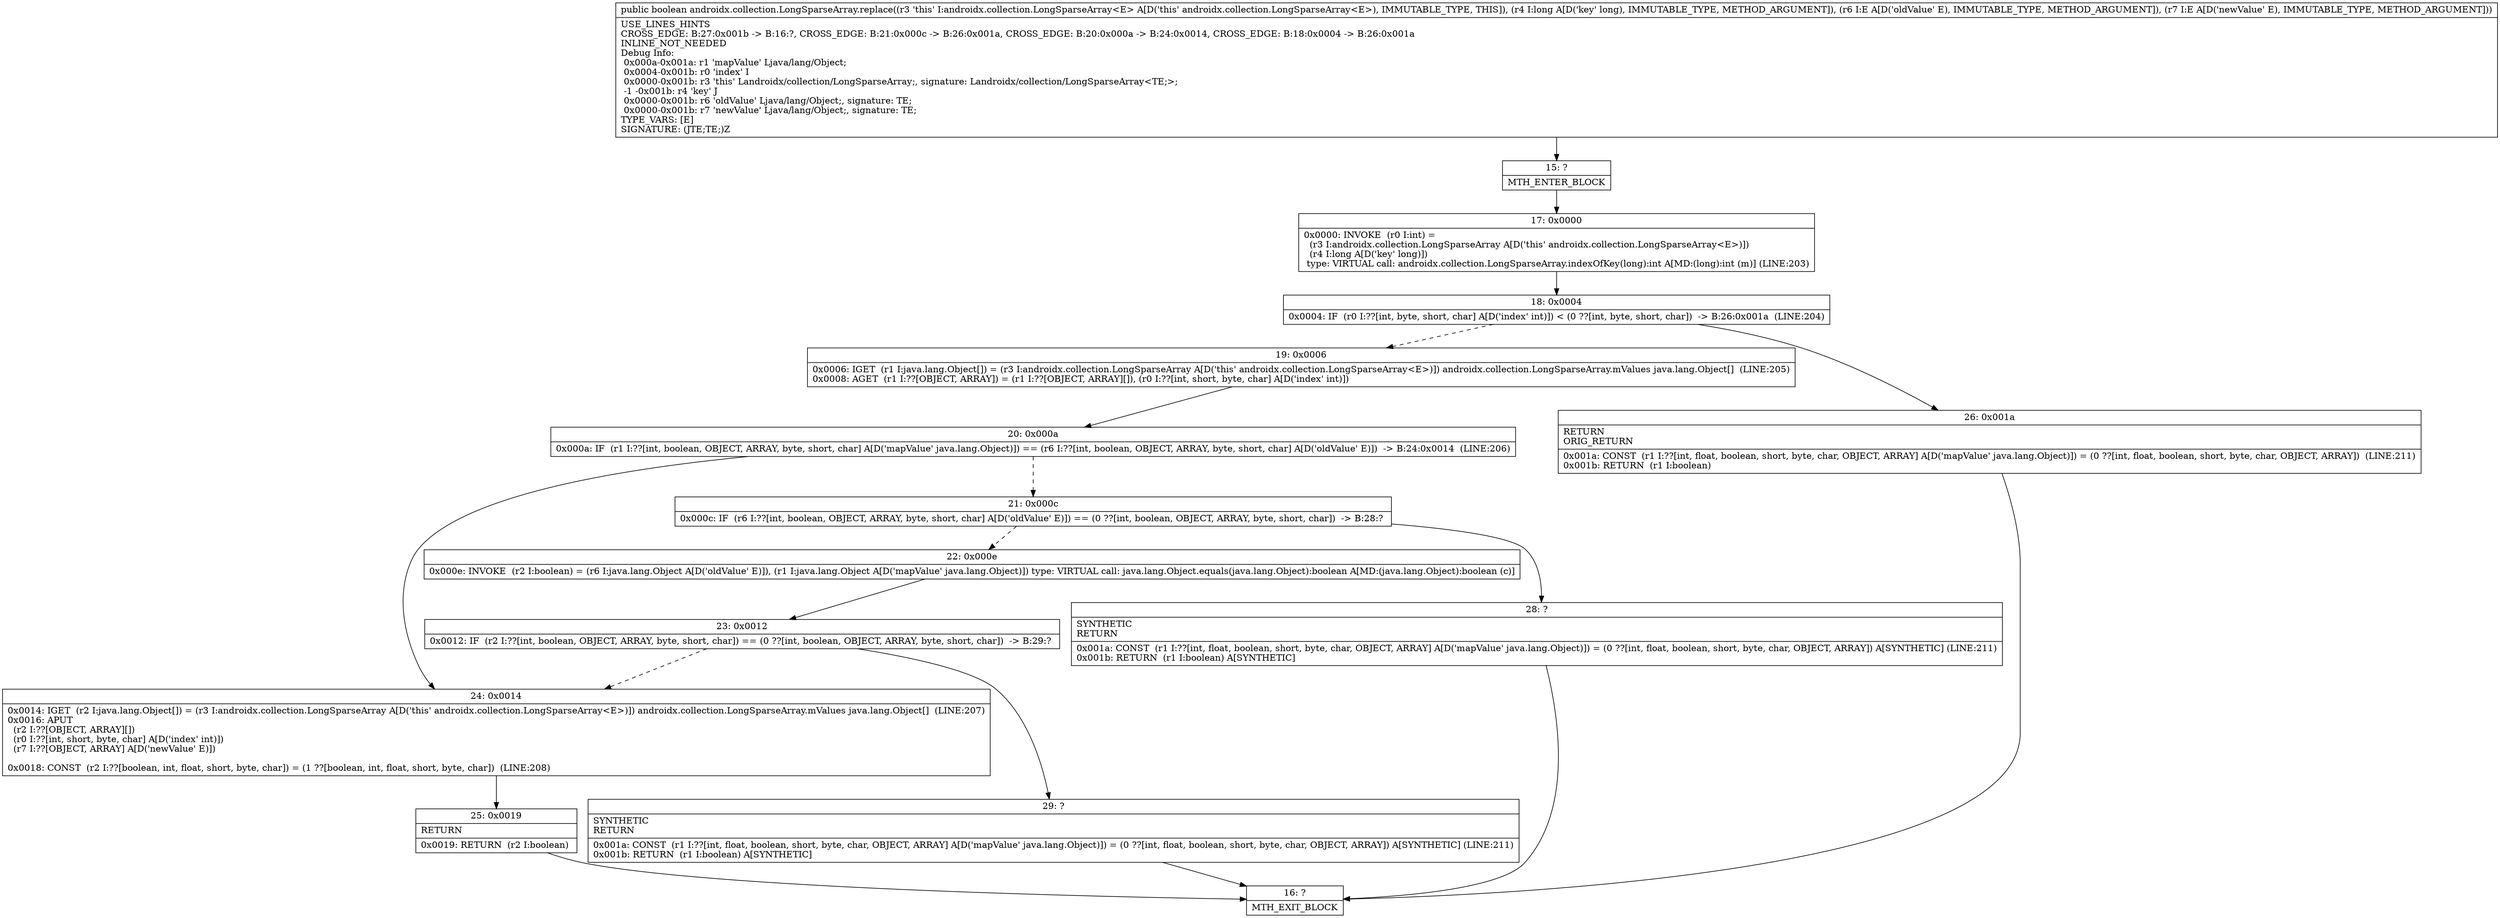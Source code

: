 digraph "CFG forandroidx.collection.LongSparseArray.replace(JLjava\/lang\/Object;Ljava\/lang\/Object;)Z" {
Node_15 [shape=record,label="{15\:\ ?|MTH_ENTER_BLOCK\l}"];
Node_17 [shape=record,label="{17\:\ 0x0000|0x0000: INVOKE  (r0 I:int) = \l  (r3 I:androidx.collection.LongSparseArray A[D('this' androidx.collection.LongSparseArray\<E\>)])\l  (r4 I:long A[D('key' long)])\l type: VIRTUAL call: androidx.collection.LongSparseArray.indexOfKey(long):int A[MD:(long):int (m)] (LINE:203)\l}"];
Node_18 [shape=record,label="{18\:\ 0x0004|0x0004: IF  (r0 I:??[int, byte, short, char] A[D('index' int)]) \< (0 ??[int, byte, short, char])  \-\> B:26:0x001a  (LINE:204)\l}"];
Node_19 [shape=record,label="{19\:\ 0x0006|0x0006: IGET  (r1 I:java.lang.Object[]) = (r3 I:androidx.collection.LongSparseArray A[D('this' androidx.collection.LongSparseArray\<E\>)]) androidx.collection.LongSparseArray.mValues java.lang.Object[]  (LINE:205)\l0x0008: AGET  (r1 I:??[OBJECT, ARRAY]) = (r1 I:??[OBJECT, ARRAY][]), (r0 I:??[int, short, byte, char] A[D('index' int)]) \l}"];
Node_20 [shape=record,label="{20\:\ 0x000a|0x000a: IF  (r1 I:??[int, boolean, OBJECT, ARRAY, byte, short, char] A[D('mapValue' java.lang.Object)]) == (r6 I:??[int, boolean, OBJECT, ARRAY, byte, short, char] A[D('oldValue' E)])  \-\> B:24:0x0014  (LINE:206)\l}"];
Node_21 [shape=record,label="{21\:\ 0x000c|0x000c: IF  (r6 I:??[int, boolean, OBJECT, ARRAY, byte, short, char] A[D('oldValue' E)]) == (0 ??[int, boolean, OBJECT, ARRAY, byte, short, char])  \-\> B:28:? \l}"];
Node_22 [shape=record,label="{22\:\ 0x000e|0x000e: INVOKE  (r2 I:boolean) = (r6 I:java.lang.Object A[D('oldValue' E)]), (r1 I:java.lang.Object A[D('mapValue' java.lang.Object)]) type: VIRTUAL call: java.lang.Object.equals(java.lang.Object):boolean A[MD:(java.lang.Object):boolean (c)]\l}"];
Node_23 [shape=record,label="{23\:\ 0x0012|0x0012: IF  (r2 I:??[int, boolean, OBJECT, ARRAY, byte, short, char]) == (0 ??[int, boolean, OBJECT, ARRAY, byte, short, char])  \-\> B:29:? \l}"];
Node_29 [shape=record,label="{29\:\ ?|SYNTHETIC\lRETURN\l|0x001a: CONST  (r1 I:??[int, float, boolean, short, byte, char, OBJECT, ARRAY] A[D('mapValue' java.lang.Object)]) = (0 ??[int, float, boolean, short, byte, char, OBJECT, ARRAY]) A[SYNTHETIC] (LINE:211)\l0x001b: RETURN  (r1 I:boolean) A[SYNTHETIC]\l}"];
Node_16 [shape=record,label="{16\:\ ?|MTH_EXIT_BLOCK\l}"];
Node_28 [shape=record,label="{28\:\ ?|SYNTHETIC\lRETURN\l|0x001a: CONST  (r1 I:??[int, float, boolean, short, byte, char, OBJECT, ARRAY] A[D('mapValue' java.lang.Object)]) = (0 ??[int, float, boolean, short, byte, char, OBJECT, ARRAY]) A[SYNTHETIC] (LINE:211)\l0x001b: RETURN  (r1 I:boolean) A[SYNTHETIC]\l}"];
Node_24 [shape=record,label="{24\:\ 0x0014|0x0014: IGET  (r2 I:java.lang.Object[]) = (r3 I:androidx.collection.LongSparseArray A[D('this' androidx.collection.LongSparseArray\<E\>)]) androidx.collection.LongSparseArray.mValues java.lang.Object[]  (LINE:207)\l0x0016: APUT  \l  (r2 I:??[OBJECT, ARRAY][])\l  (r0 I:??[int, short, byte, char] A[D('index' int)])\l  (r7 I:??[OBJECT, ARRAY] A[D('newValue' E)])\l \l0x0018: CONST  (r2 I:??[boolean, int, float, short, byte, char]) = (1 ??[boolean, int, float, short, byte, char])  (LINE:208)\l}"];
Node_25 [shape=record,label="{25\:\ 0x0019|RETURN\l|0x0019: RETURN  (r2 I:boolean) \l}"];
Node_26 [shape=record,label="{26\:\ 0x001a|RETURN\lORIG_RETURN\l|0x001a: CONST  (r1 I:??[int, float, boolean, short, byte, char, OBJECT, ARRAY] A[D('mapValue' java.lang.Object)]) = (0 ??[int, float, boolean, short, byte, char, OBJECT, ARRAY])  (LINE:211)\l0x001b: RETURN  (r1 I:boolean) \l}"];
MethodNode[shape=record,label="{public boolean androidx.collection.LongSparseArray.replace((r3 'this' I:androidx.collection.LongSparseArray\<E\> A[D('this' androidx.collection.LongSparseArray\<E\>), IMMUTABLE_TYPE, THIS]), (r4 I:long A[D('key' long), IMMUTABLE_TYPE, METHOD_ARGUMENT]), (r6 I:E A[D('oldValue' E), IMMUTABLE_TYPE, METHOD_ARGUMENT]), (r7 I:E A[D('newValue' E), IMMUTABLE_TYPE, METHOD_ARGUMENT]))  | USE_LINES_HINTS\lCROSS_EDGE: B:27:0x001b \-\> B:16:?, CROSS_EDGE: B:21:0x000c \-\> B:26:0x001a, CROSS_EDGE: B:20:0x000a \-\> B:24:0x0014, CROSS_EDGE: B:18:0x0004 \-\> B:26:0x001a\lINLINE_NOT_NEEDED\lDebug Info:\l  0x000a\-0x001a: r1 'mapValue' Ljava\/lang\/Object;\l  0x0004\-0x001b: r0 'index' I\l  0x0000\-0x001b: r3 'this' Landroidx\/collection\/LongSparseArray;, signature: Landroidx\/collection\/LongSparseArray\<TE;\>;\l  \-1 \-0x001b: r4 'key' J\l  0x0000\-0x001b: r6 'oldValue' Ljava\/lang\/Object;, signature: TE;\l  0x0000\-0x001b: r7 'newValue' Ljava\/lang\/Object;, signature: TE;\lTYPE_VARS: [E]\lSIGNATURE: (JTE;TE;)Z\l}"];
MethodNode -> Node_15;Node_15 -> Node_17;
Node_17 -> Node_18;
Node_18 -> Node_19[style=dashed];
Node_18 -> Node_26;
Node_19 -> Node_20;
Node_20 -> Node_21[style=dashed];
Node_20 -> Node_24;
Node_21 -> Node_22[style=dashed];
Node_21 -> Node_28;
Node_22 -> Node_23;
Node_23 -> Node_24[style=dashed];
Node_23 -> Node_29;
Node_29 -> Node_16;
Node_28 -> Node_16;
Node_24 -> Node_25;
Node_25 -> Node_16;
Node_26 -> Node_16;
}

